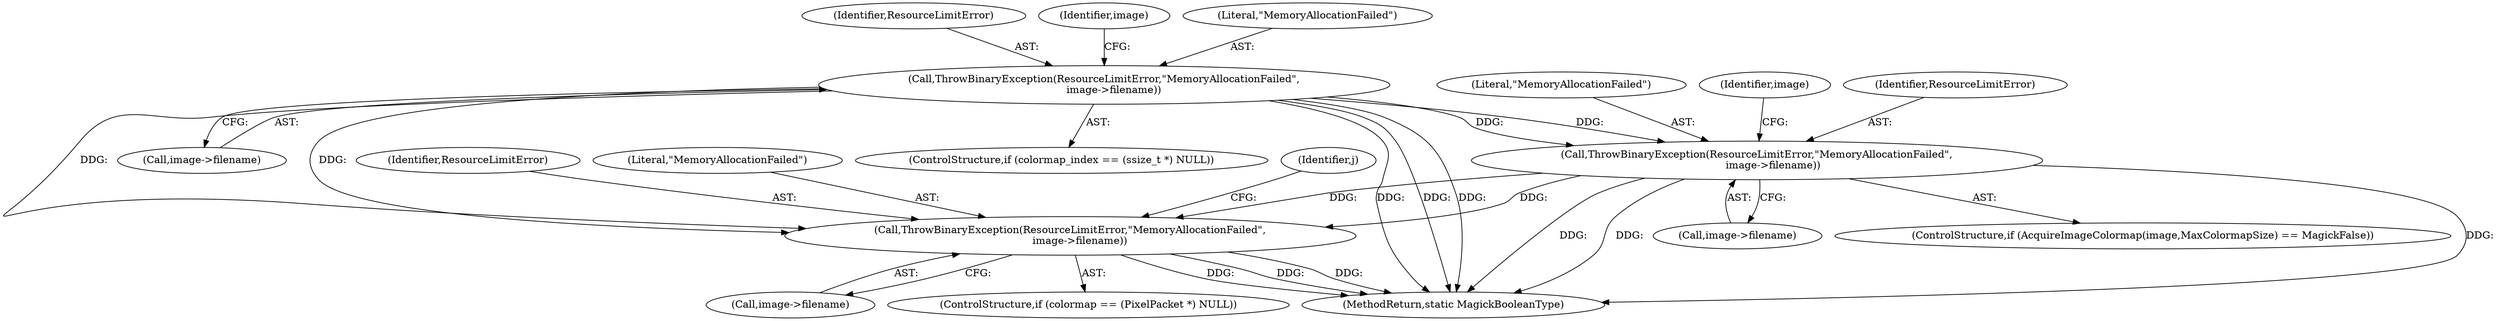 digraph "0_ImageMagick_db1ffb6cf44bcfe5c4d5fcf9d9109ded5617387f_1@pointer" {
"1000180" [label="(Call,ThrowBinaryException(ResourceLimitError,\"MemoryAllocationFailed\",\n          image->filename))"];
"1000149" [label="(Call,ThrowBinaryException(ResourceLimitError,\"MemoryAllocationFailed\",\n      image->filename))"];
"1000411" [label="(Call,ThrowBinaryException(ResourceLimitError,\"MemoryAllocationFailed\",\n      image->filename))"];
"1000183" [label="(Call,image->filename)"];
"1000182" [label="(Literal,\"MemoryAllocationFailed\")"];
"1000180" [label="(Call,ThrowBinaryException(ResourceLimitError,\"MemoryAllocationFailed\",\n          image->filename))"];
"1000188" [label="(Identifier,image)"];
"1000174" [label="(ControlStructure,if (AcquireImageColormap(image,MaxColormapSize) == MagickFalse))"];
"1000152" [label="(Call,image->filename)"];
"1000412" [label="(Identifier,ResourceLimitError)"];
"1000414" [label="(Call,image->filename)"];
"1000413" [label="(Literal,\"MemoryAllocationFailed\")"];
"1000150" [label="(Identifier,ResourceLimitError)"];
"1000633" [label="(MethodReturn,static MagickBooleanType)"];
"1000158" [label="(Identifier,image)"];
"1000405" [label="(ControlStructure,if (colormap == (PixelPacket *) NULL))"];
"1000151" [label="(Literal,\"MemoryAllocationFailed\")"];
"1000411" [label="(Call,ThrowBinaryException(ResourceLimitError,\"MemoryAllocationFailed\",\n      image->filename))"];
"1000418" [label="(Identifier,j)"];
"1000149" [label="(Call,ThrowBinaryException(ResourceLimitError,\"MemoryAllocationFailed\",\n      image->filename))"];
"1000181" [label="(Identifier,ResourceLimitError)"];
"1000143" [label="(ControlStructure,if (colormap_index == (ssize_t *) NULL))"];
"1000180" -> "1000174"  [label="AST: "];
"1000180" -> "1000183"  [label="CFG: "];
"1000181" -> "1000180"  [label="AST: "];
"1000182" -> "1000180"  [label="AST: "];
"1000183" -> "1000180"  [label="AST: "];
"1000188" -> "1000180"  [label="CFG: "];
"1000180" -> "1000633"  [label="DDG: "];
"1000180" -> "1000633"  [label="DDG: "];
"1000180" -> "1000633"  [label="DDG: "];
"1000149" -> "1000180"  [label="DDG: "];
"1000149" -> "1000180"  [label="DDG: "];
"1000180" -> "1000411"  [label="DDG: "];
"1000180" -> "1000411"  [label="DDG: "];
"1000149" -> "1000143"  [label="AST: "];
"1000149" -> "1000152"  [label="CFG: "];
"1000150" -> "1000149"  [label="AST: "];
"1000151" -> "1000149"  [label="AST: "];
"1000152" -> "1000149"  [label="AST: "];
"1000158" -> "1000149"  [label="CFG: "];
"1000149" -> "1000633"  [label="DDG: "];
"1000149" -> "1000633"  [label="DDG: "];
"1000149" -> "1000633"  [label="DDG: "];
"1000149" -> "1000411"  [label="DDG: "];
"1000149" -> "1000411"  [label="DDG: "];
"1000411" -> "1000405"  [label="AST: "];
"1000411" -> "1000414"  [label="CFG: "];
"1000412" -> "1000411"  [label="AST: "];
"1000413" -> "1000411"  [label="AST: "];
"1000414" -> "1000411"  [label="AST: "];
"1000418" -> "1000411"  [label="CFG: "];
"1000411" -> "1000633"  [label="DDG: "];
"1000411" -> "1000633"  [label="DDG: "];
"1000411" -> "1000633"  [label="DDG: "];
}
